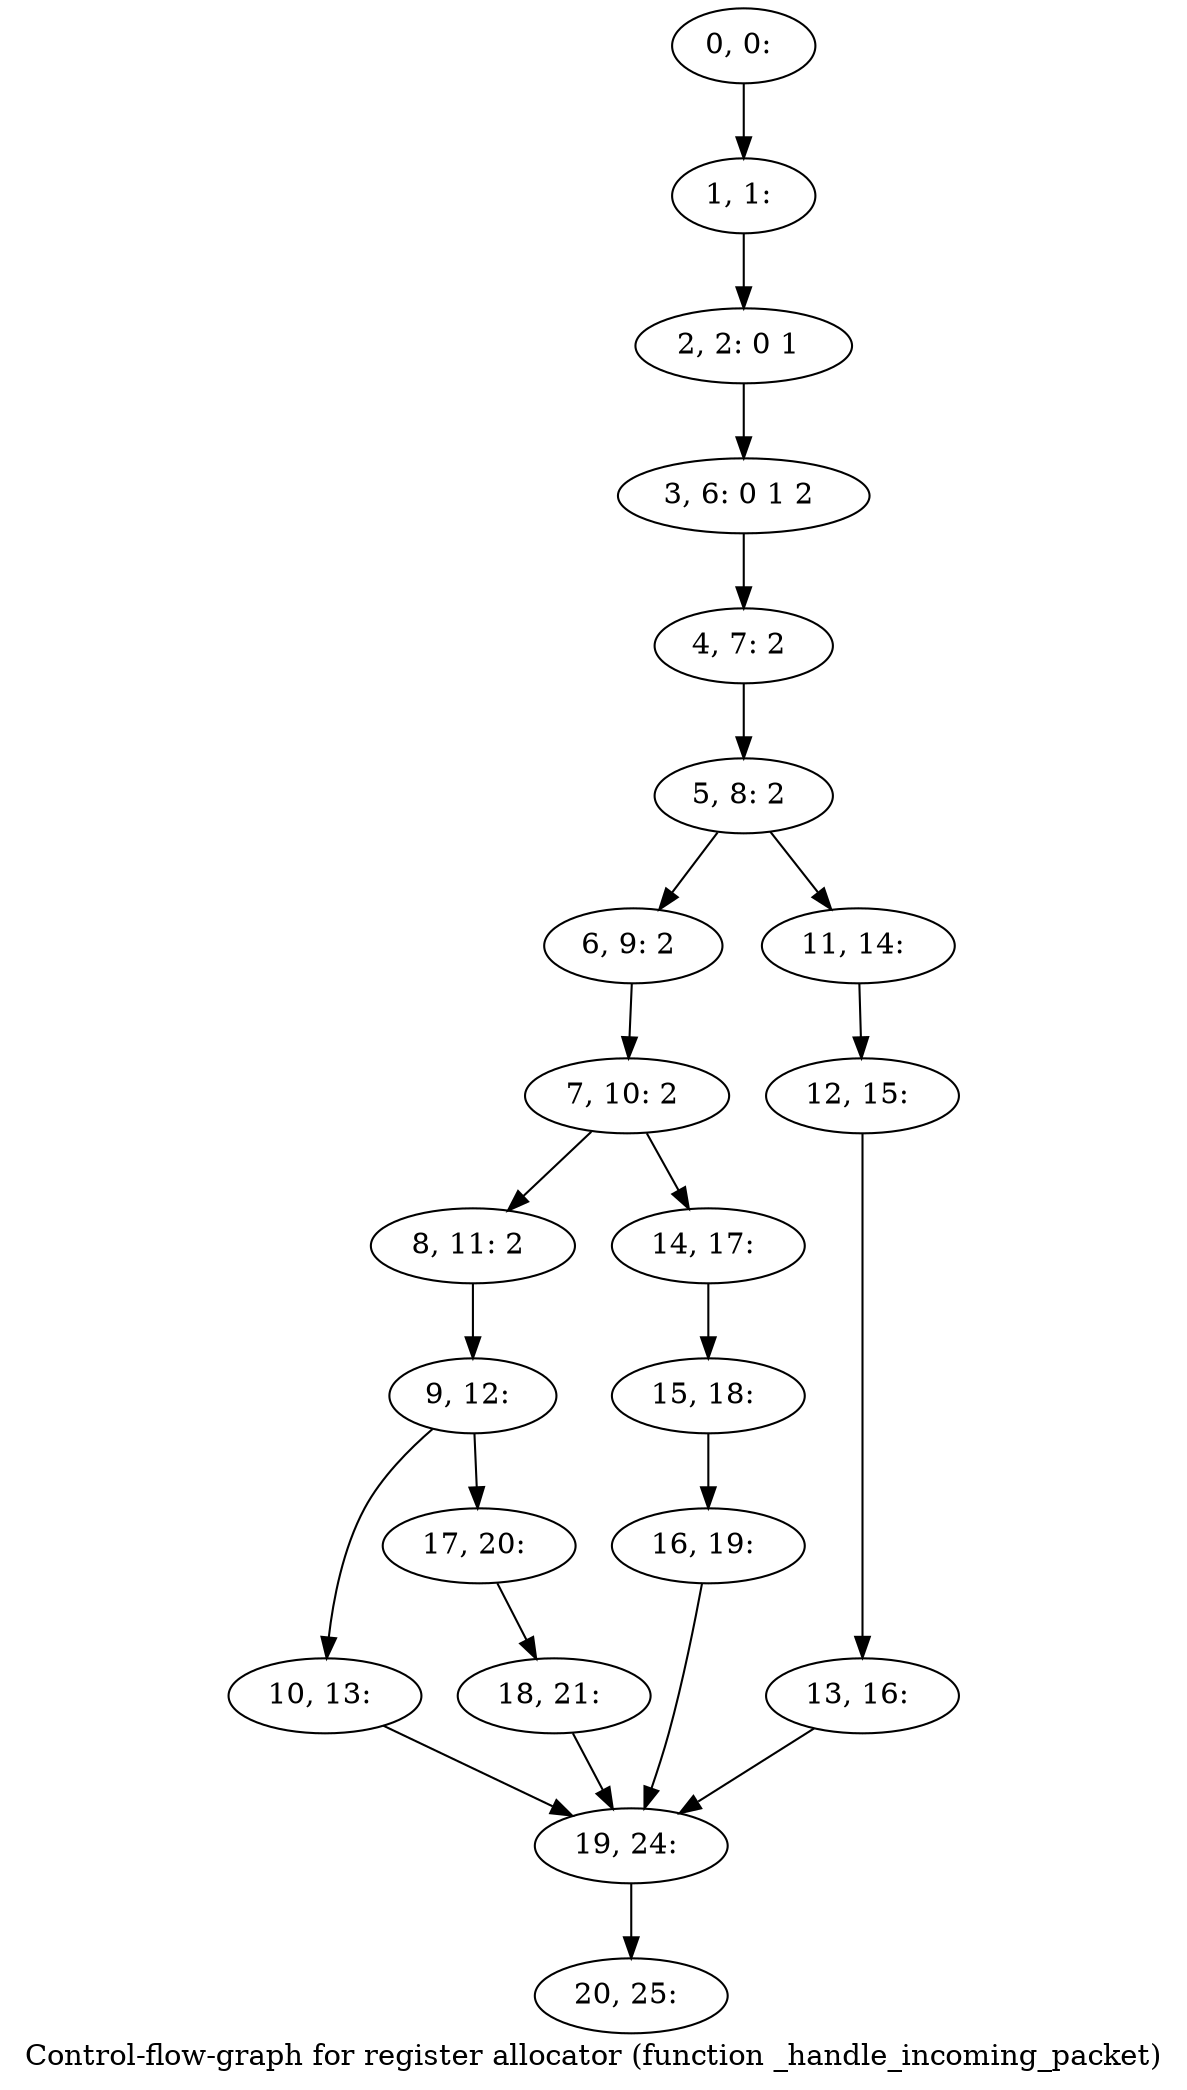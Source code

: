 digraph G {
graph [label="Control-flow-graph for register allocator (function _handle_incoming_packet)"]
0[label="0, 0: "];
1[label="1, 1: "];
2[label="2, 2: 0 1 "];
3[label="3, 6: 0 1 2 "];
4[label="4, 7: 2 "];
5[label="5, 8: 2 "];
6[label="6, 9: 2 "];
7[label="7, 10: 2 "];
8[label="8, 11: 2 "];
9[label="9, 12: "];
10[label="10, 13: "];
11[label="11, 14: "];
12[label="12, 15: "];
13[label="13, 16: "];
14[label="14, 17: "];
15[label="15, 18: "];
16[label="16, 19: "];
17[label="17, 20: "];
18[label="18, 21: "];
19[label="19, 24: "];
20[label="20, 25: "];
0->1 ;
1->2 ;
2->3 ;
3->4 ;
4->5 ;
5->6 ;
5->11 ;
6->7 ;
7->8 ;
7->14 ;
8->9 ;
9->10 ;
9->17 ;
10->19 ;
11->12 ;
12->13 ;
13->19 ;
14->15 ;
15->16 ;
16->19 ;
17->18 ;
18->19 ;
19->20 ;
}
